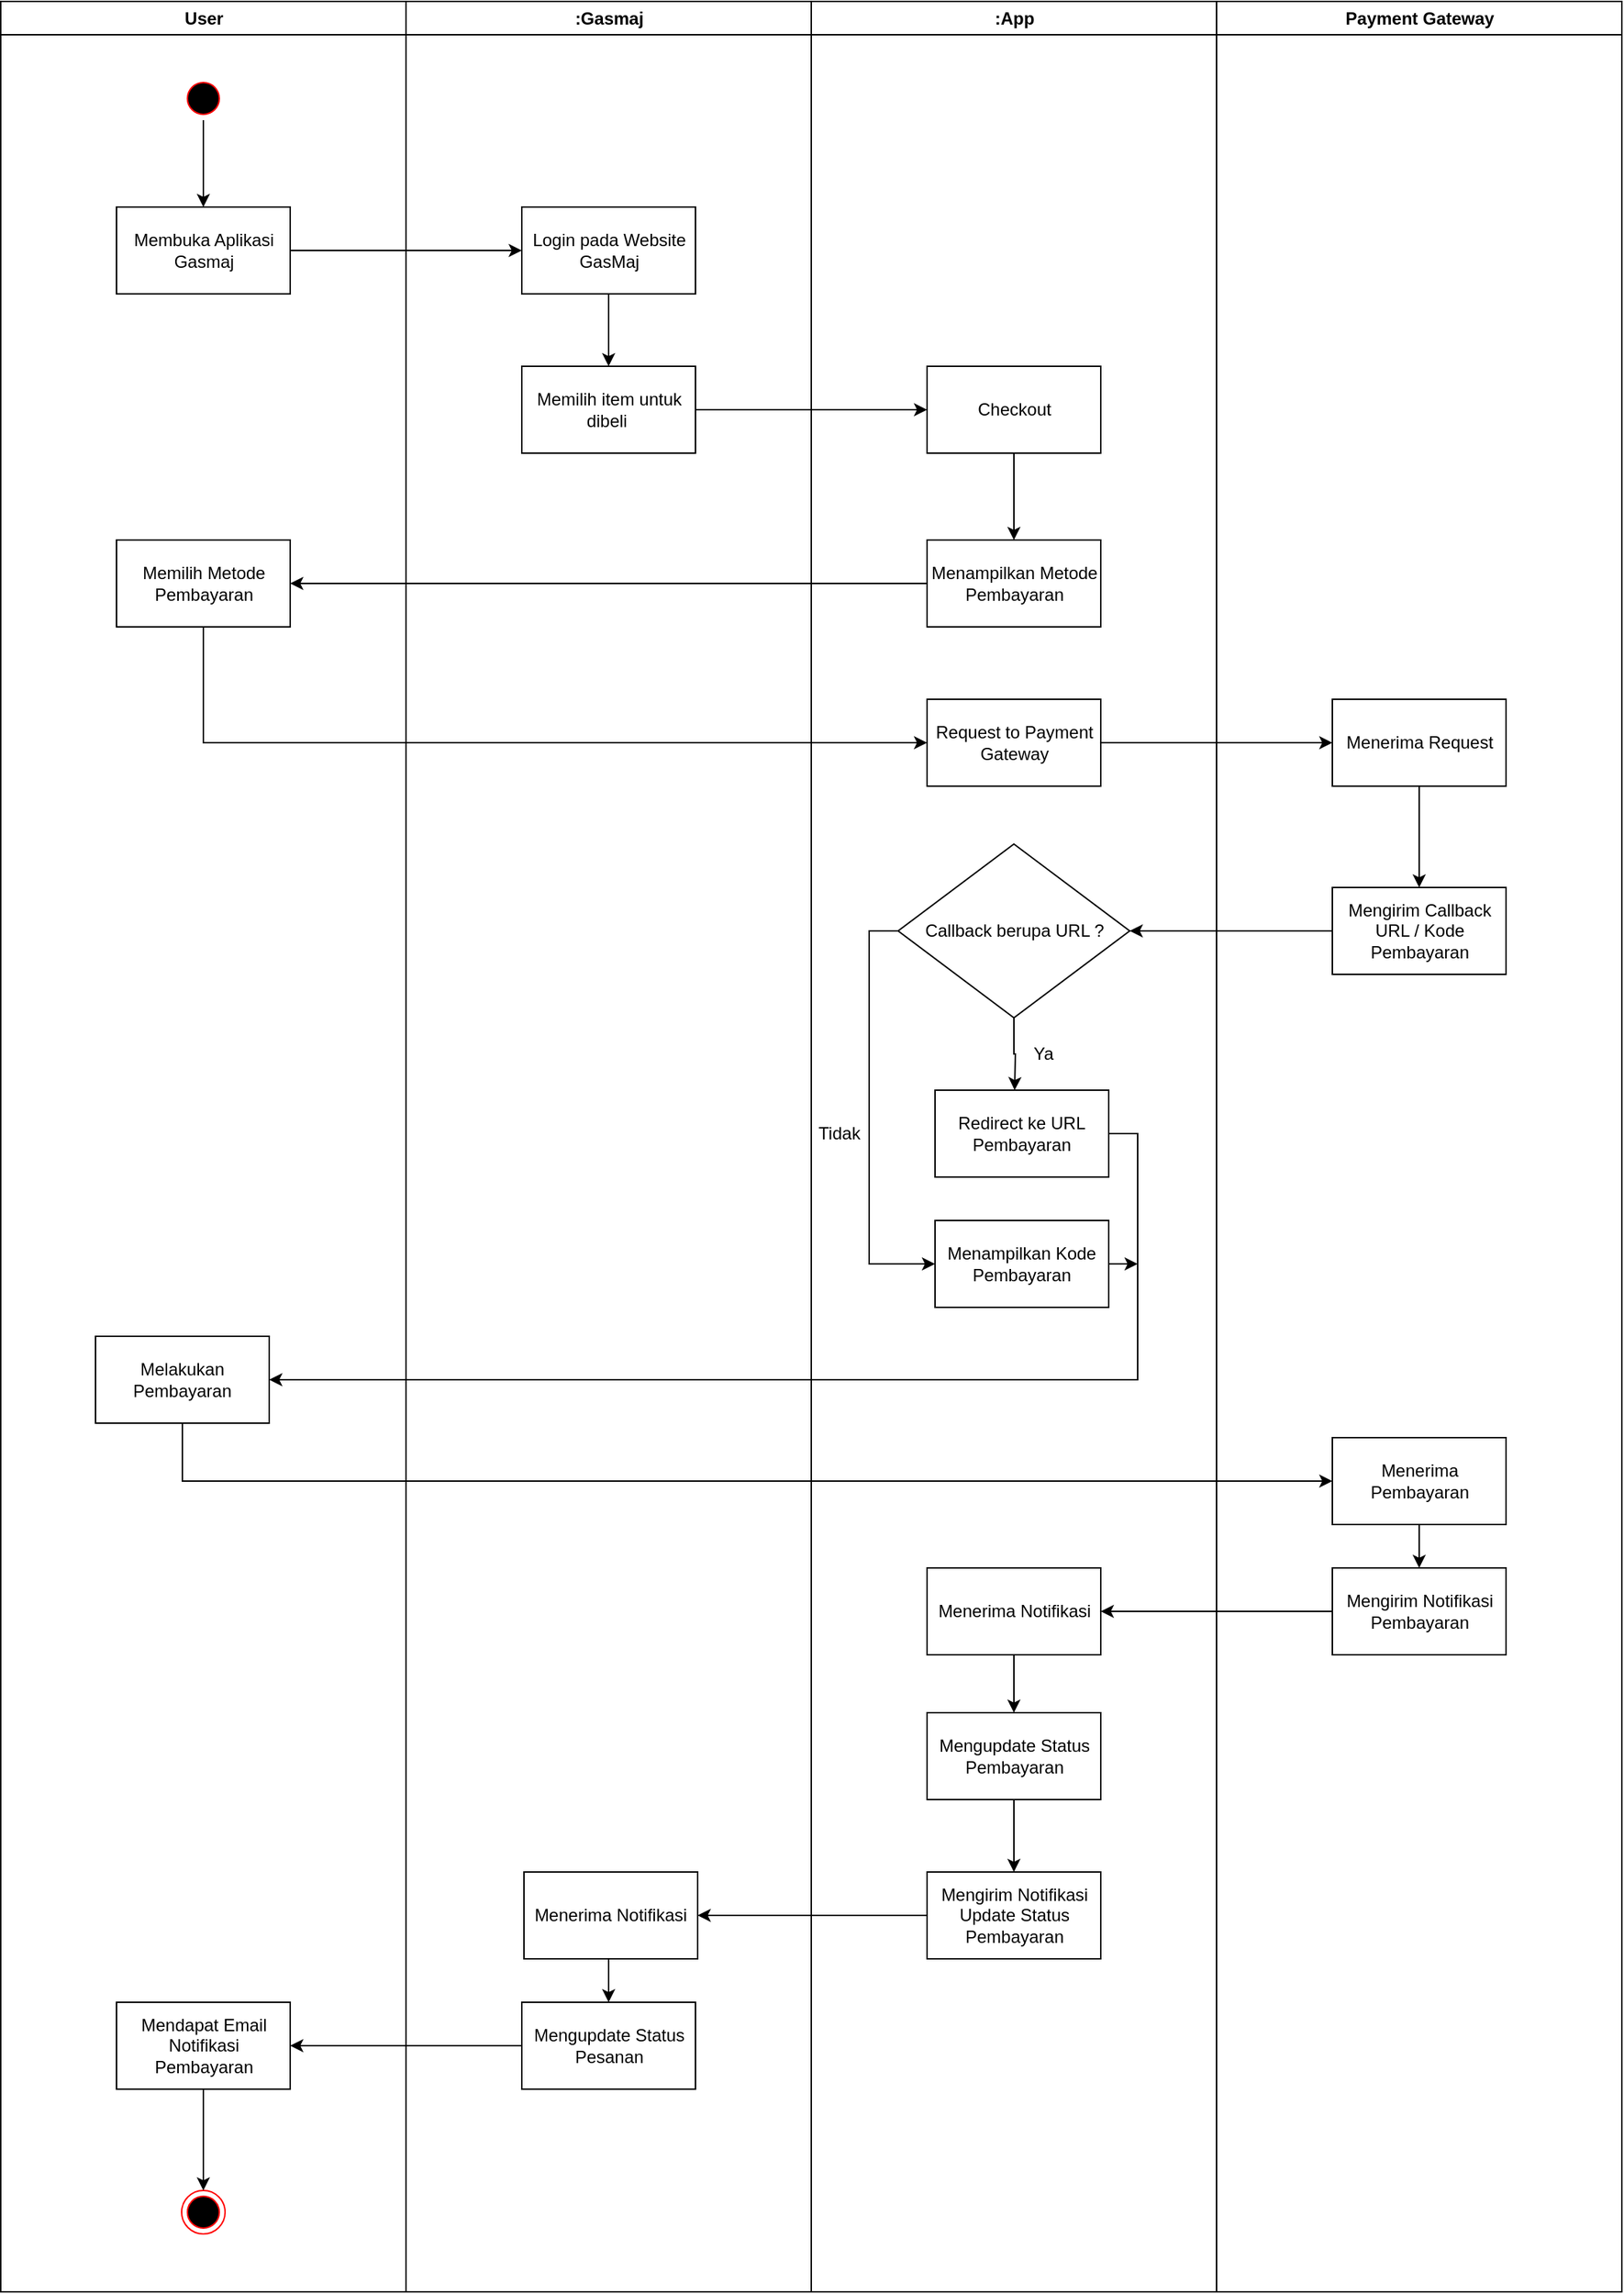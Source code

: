 <mxfile version="21.5.0" type="device">
  <diagram id="vlqPjLjEMSHDjzIxNdZP" name="Page-1">
    <mxGraphModel dx="954" dy="534" grid="1" gridSize="10" guides="1" tooltips="1" connect="1" arrows="1" fold="1" page="1" pageScale="1" pageWidth="850" pageHeight="1100" math="0" shadow="0">
      <root>
        <mxCell id="0" />
        <mxCell id="1" parent="0" />
        <mxCell id="-_LstrtngAN215C4nDMc-10" value="User" style="swimlane;whiteSpace=wrap;movable=1;resizable=1;rotatable=1;deletable=1;editable=1;connectable=1;resizeHeight=1;resizeWidth=1;" parent="1" vertex="1">
          <mxGeometry x="164.5" y="128" width="280" height="1582" as="geometry">
            <mxRectangle x="164.5" y="128" width="200" height="30" as="alternateBounds" />
          </mxGeometry>
        </mxCell>
        <mxCell id="-_LstrtngAN215C4nDMc-22" style="edgeStyle=orthogonalEdgeStyle;rounded=0;orthogonalLoop=1;jettySize=auto;html=1;exitX=0.5;exitY=1;exitDx=0;exitDy=0;entryX=0.5;entryY=0;entryDx=0;entryDy=0;" parent="-_LstrtngAN215C4nDMc-10" source="-_LstrtngAN215C4nDMc-12" target="-_LstrtngAN215C4nDMc-19" edge="1">
          <mxGeometry relative="1" as="geometry" />
        </mxCell>
        <mxCell id="-_LstrtngAN215C4nDMc-12" value="" style="ellipse;shape=startState;fillColor=#000000;strokeColor=#ff0000;" parent="-_LstrtngAN215C4nDMc-10" vertex="1">
          <mxGeometry x="125" y="52" width="30" height="30" as="geometry" />
        </mxCell>
        <mxCell id="-_LstrtngAN215C4nDMc-19" value="Membuka Aplikasi Gasmaj" style="rounded=0;whiteSpace=wrap;html=1;" parent="-_LstrtngAN215C4nDMc-10" vertex="1">
          <mxGeometry x="80" y="142" width="120" height="60" as="geometry" />
        </mxCell>
        <mxCell id="Nl3Bn_BwVV1WLRQFOsHl-11" value="Memilih Metode Pembayaran" style="rounded=0;whiteSpace=wrap;html=1;" parent="-_LstrtngAN215C4nDMc-10" vertex="1">
          <mxGeometry x="80" y="372" width="120" height="60" as="geometry" />
        </mxCell>
        <mxCell id="Nl3Bn_BwVV1WLRQFOsHl-31" value="Melakukan Pembayaran" style="rounded=0;whiteSpace=wrap;html=1;" parent="-_LstrtngAN215C4nDMc-10" vertex="1">
          <mxGeometry x="65.5" y="922" width="120" height="60" as="geometry" />
        </mxCell>
        <mxCell id="-_LstrtngAN215C4nDMc-21" value="" style="ellipse;shape=endState;fillColor=#000000;strokeColor=#ff0000" parent="-_LstrtngAN215C4nDMc-10" vertex="1">
          <mxGeometry x="125" y="1512" width="30" height="30" as="geometry" />
        </mxCell>
        <mxCell id="Nl3Bn_BwVV1WLRQFOsHl-52" value="Mendapat Email Notifikasi Pembayaran" style="rounded=0;whiteSpace=wrap;html=1;" parent="-_LstrtngAN215C4nDMc-10" vertex="1">
          <mxGeometry x="80" y="1382" width="120" height="60" as="geometry" />
        </mxCell>
        <mxCell id="-_LstrtngAN215C4nDMc-15" value=":Gasmaj" style="swimlane;whiteSpace=wrap;movable=1;resizable=1;rotatable=1;deletable=1;editable=1;connectable=1;" parent="1" vertex="1">
          <mxGeometry x="444.5" y="128" width="280" height="1582" as="geometry" />
        </mxCell>
        <mxCell id="Nl3Bn_BwVV1WLRQFOsHl-6" style="edgeStyle=orthogonalEdgeStyle;rounded=0;orthogonalLoop=1;jettySize=auto;html=1;exitX=0.5;exitY=1;exitDx=0;exitDy=0;" parent="-_LstrtngAN215C4nDMc-15" source="-_LstrtngAN215C4nDMc-27" target="-_LstrtngAN215C4nDMc-26" edge="1">
          <mxGeometry relative="1" as="geometry" />
        </mxCell>
        <mxCell id="-_LstrtngAN215C4nDMc-27" value="Login pada Website GasMaj" style="rounded=0;whiteSpace=wrap;html=1;" parent="-_LstrtngAN215C4nDMc-15" vertex="1">
          <mxGeometry x="80" y="142" width="120" height="60" as="geometry" />
        </mxCell>
        <mxCell id="-_LstrtngAN215C4nDMc-26" value="Memilih item untuk dibeli&amp;nbsp;" style="rounded=0;whiteSpace=wrap;html=1;" parent="-_LstrtngAN215C4nDMc-15" vertex="1">
          <mxGeometry x="80" y="252" width="120" height="60" as="geometry" />
        </mxCell>
        <mxCell id="Nl3Bn_BwVV1WLRQFOsHl-50" style="edgeStyle=orthogonalEdgeStyle;rounded=0;orthogonalLoop=1;jettySize=auto;html=1;exitX=0.5;exitY=1;exitDx=0;exitDy=0;entryX=0.5;entryY=0;entryDx=0;entryDy=0;" parent="-_LstrtngAN215C4nDMc-15" source="Nl3Bn_BwVV1WLRQFOsHl-42" target="Nl3Bn_BwVV1WLRQFOsHl-49" edge="1">
          <mxGeometry relative="1" as="geometry" />
        </mxCell>
        <mxCell id="Nl3Bn_BwVV1WLRQFOsHl-42" value="Menerima Notifikasi" style="rounded=0;whiteSpace=wrap;html=1;" parent="-_LstrtngAN215C4nDMc-15" vertex="1">
          <mxGeometry x="81.5" y="1292" width="120" height="60" as="geometry" />
        </mxCell>
        <mxCell id="Nl3Bn_BwVV1WLRQFOsHl-49" value="Mengupdate Status Pesanan" style="rounded=0;whiteSpace=wrap;html=1;" parent="-_LstrtngAN215C4nDMc-15" vertex="1">
          <mxGeometry x="80" y="1382" width="120" height="60" as="geometry" />
        </mxCell>
        <mxCell id="-_LstrtngAN215C4nDMc-17" value=":App" style="swimlane;whiteSpace=wrap;movable=1;resizable=1;rotatable=1;deletable=1;editable=1;connectable=1;" parent="1" vertex="1">
          <mxGeometry x="724.5" y="128" width="280" height="1582" as="geometry" />
        </mxCell>
        <mxCell id="Nl3Bn_BwVV1WLRQFOsHl-10" style="edgeStyle=orthogonalEdgeStyle;rounded=0;orthogonalLoop=1;jettySize=auto;html=1;exitX=0.5;exitY=1;exitDx=0;exitDy=0;entryX=0.5;entryY=0;entryDx=0;entryDy=0;" parent="-_LstrtngAN215C4nDMc-17" source="Nl3Bn_BwVV1WLRQFOsHl-8" target="Nl3Bn_BwVV1WLRQFOsHl-9" edge="1">
          <mxGeometry relative="1" as="geometry" />
        </mxCell>
        <mxCell id="Nl3Bn_BwVV1WLRQFOsHl-8" value="Checkout" style="rounded=0;whiteSpace=wrap;html=1;" parent="-_LstrtngAN215C4nDMc-17" vertex="1">
          <mxGeometry x="80" y="252" width="120" height="60" as="geometry" />
        </mxCell>
        <mxCell id="Nl3Bn_BwVV1WLRQFOsHl-9" value="Menampilkan Metode Pembayaran" style="rounded=0;whiteSpace=wrap;html=1;" parent="-_LstrtngAN215C4nDMc-17" vertex="1">
          <mxGeometry x="80" y="372" width="120" height="60" as="geometry" />
        </mxCell>
        <mxCell id="Nl3Bn_BwVV1WLRQFOsHl-13" value="Request to Payment Gateway" style="rounded=0;whiteSpace=wrap;html=1;" parent="-_LstrtngAN215C4nDMc-17" vertex="1">
          <mxGeometry x="80" y="482" width="120" height="60" as="geometry" />
        </mxCell>
        <mxCell id="Nl3Bn_BwVV1WLRQFOsHl-23" style="edgeStyle=orthogonalEdgeStyle;rounded=0;orthogonalLoop=1;jettySize=auto;html=1;exitX=0;exitY=0.5;exitDx=0;exitDy=0;entryX=0;entryY=0.5;entryDx=0;entryDy=0;" parent="-_LstrtngAN215C4nDMc-17" source="Nl3Bn_BwVV1WLRQFOsHl-20" target="Nl3Bn_BwVV1WLRQFOsHl-22" edge="1">
          <mxGeometry relative="1" as="geometry" />
        </mxCell>
        <mxCell id="Nl3Bn_BwVV1WLRQFOsHl-20" value="Callback berupa URL ?" style="rhombus;whiteSpace=wrap;html=1;" parent="-_LstrtngAN215C4nDMc-17" vertex="1">
          <mxGeometry x="60" y="582" width="160" height="120" as="geometry" />
        </mxCell>
        <mxCell id="Nl3Bn_BwVV1WLRQFOsHl-22" value="Menampilkan Kode Pembayaran" style="rounded=0;whiteSpace=wrap;html=1;" parent="-_LstrtngAN215C4nDMc-17" vertex="1">
          <mxGeometry x="85.5" y="842" width="120" height="60" as="geometry" />
        </mxCell>
        <mxCell id="Nl3Bn_BwVV1WLRQFOsHl-28" value="Redirect ke URL Pembayaran" style="rounded=0;whiteSpace=wrap;html=1;" parent="-_LstrtngAN215C4nDMc-17" vertex="1">
          <mxGeometry x="85.5" y="752" width="120" height="60" as="geometry" />
        </mxCell>
        <mxCell id="Nl3Bn_BwVV1WLRQFOsHl-45" style="edgeStyle=orthogonalEdgeStyle;rounded=0;orthogonalLoop=1;jettySize=auto;html=1;exitX=0.5;exitY=1;exitDx=0;exitDy=0;entryX=0.5;entryY=0;entryDx=0;entryDy=0;" parent="-_LstrtngAN215C4nDMc-17" source="Nl3Bn_BwVV1WLRQFOsHl-35" target="Nl3Bn_BwVV1WLRQFOsHl-43" edge="1">
          <mxGeometry relative="1" as="geometry" />
        </mxCell>
        <mxCell id="Nl3Bn_BwVV1WLRQFOsHl-35" value="Menerima Notifikasi" style="rounded=0;whiteSpace=wrap;html=1;" parent="-_LstrtngAN215C4nDMc-17" vertex="1">
          <mxGeometry x="80" y="1082" width="120" height="60" as="geometry" />
        </mxCell>
        <mxCell id="Nl3Bn_BwVV1WLRQFOsHl-46" style="edgeStyle=orthogonalEdgeStyle;rounded=0;orthogonalLoop=1;jettySize=auto;html=1;exitX=0.5;exitY=1;exitDx=0;exitDy=0;entryX=0.5;entryY=0;entryDx=0;entryDy=0;" parent="-_LstrtngAN215C4nDMc-17" source="Nl3Bn_BwVV1WLRQFOsHl-43" target="Nl3Bn_BwVV1WLRQFOsHl-44" edge="1">
          <mxGeometry relative="1" as="geometry" />
        </mxCell>
        <mxCell id="Nl3Bn_BwVV1WLRQFOsHl-43" value="Mengupdate Status Pembayaran" style="rounded=0;whiteSpace=wrap;html=1;" parent="-_LstrtngAN215C4nDMc-17" vertex="1">
          <mxGeometry x="80" y="1182" width="120" height="60" as="geometry" />
        </mxCell>
        <mxCell id="Nl3Bn_BwVV1WLRQFOsHl-44" value="Mengirim Notifikasi Update Status Pembayaran" style="rounded=0;whiteSpace=wrap;html=1;" parent="-_LstrtngAN215C4nDMc-17" vertex="1">
          <mxGeometry x="80" y="1292" width="120" height="60" as="geometry" />
        </mxCell>
        <mxCell id="Nl3Bn_BwVV1WLRQFOsHl-56" value="Ya" style="text;html=1;strokeColor=none;fillColor=none;align=center;verticalAlign=middle;whiteSpace=wrap;rounded=0;" parent="-_LstrtngAN215C4nDMc-17" vertex="1">
          <mxGeometry x="130.5" y="712" width="60" height="30" as="geometry" />
        </mxCell>
        <mxCell id="Nl3Bn_BwVV1WLRQFOsHl-57" value="Tidak" style="text;html=1;strokeColor=none;fillColor=none;align=center;verticalAlign=middle;whiteSpace=wrap;rounded=0;" parent="-_LstrtngAN215C4nDMc-17" vertex="1">
          <mxGeometry x="-10.5" y="767" width="60" height="30" as="geometry" />
        </mxCell>
        <mxCell id="-_LstrtngAN215C4nDMc-45" style="edgeStyle=orthogonalEdgeStyle;rounded=0;orthogonalLoop=1;jettySize=auto;html=1;exitX=1;exitY=0.5;exitDx=0;exitDy=0;entryX=0;entryY=0.5;entryDx=0;entryDy=0;" parent="1" source="-_LstrtngAN215C4nDMc-19" target="-_LstrtngAN215C4nDMc-27" edge="1">
          <mxGeometry relative="1" as="geometry" />
        </mxCell>
        <mxCell id="Nl3Bn_BwVV1WLRQFOsHl-1" value="Payment Gateway" style="swimlane;whiteSpace=wrap;movable=1;resizable=1;rotatable=1;deletable=1;editable=1;connectable=1;" parent="1" vertex="1">
          <mxGeometry x="1004.5" y="128" width="280" height="1582" as="geometry" />
        </mxCell>
        <mxCell id="Nl3Bn_BwVV1WLRQFOsHl-17" style="edgeStyle=orthogonalEdgeStyle;rounded=0;orthogonalLoop=1;jettySize=auto;html=1;exitX=0.5;exitY=1;exitDx=0;exitDy=0;entryX=0.5;entryY=0;entryDx=0;entryDy=0;" parent="Nl3Bn_BwVV1WLRQFOsHl-1" source="Nl3Bn_BwVV1WLRQFOsHl-3" target="Nl3Bn_BwVV1WLRQFOsHl-16" edge="1">
          <mxGeometry relative="1" as="geometry" />
        </mxCell>
        <mxCell id="Nl3Bn_BwVV1WLRQFOsHl-3" value="Menerima Request" style="rounded=0;whiteSpace=wrap;html=1;" parent="Nl3Bn_BwVV1WLRQFOsHl-1" vertex="1">
          <mxGeometry x="80" y="482" width="120" height="60" as="geometry" />
        </mxCell>
        <mxCell id="Nl3Bn_BwVV1WLRQFOsHl-16" value="Mengirim Callback URL / Kode Pembayaran" style="rounded=0;whiteSpace=wrap;html=1;" parent="Nl3Bn_BwVV1WLRQFOsHl-1" vertex="1">
          <mxGeometry x="80" y="612" width="120" height="60" as="geometry" />
        </mxCell>
        <mxCell id="Nl3Bn_BwVV1WLRQFOsHl-38" style="edgeStyle=orthogonalEdgeStyle;rounded=0;orthogonalLoop=1;jettySize=auto;html=1;exitX=0.5;exitY=1;exitDx=0;exitDy=0;entryX=0.5;entryY=0;entryDx=0;entryDy=0;" parent="Nl3Bn_BwVV1WLRQFOsHl-1" source="Nl3Bn_BwVV1WLRQFOsHl-33" target="Nl3Bn_BwVV1WLRQFOsHl-37" edge="1">
          <mxGeometry relative="1" as="geometry" />
        </mxCell>
        <mxCell id="Nl3Bn_BwVV1WLRQFOsHl-33" value="Menerima Pembayaran" style="rounded=0;whiteSpace=wrap;html=1;" parent="Nl3Bn_BwVV1WLRQFOsHl-1" vertex="1">
          <mxGeometry x="80" y="992" width="120" height="60" as="geometry" />
        </mxCell>
        <mxCell id="Nl3Bn_BwVV1WLRQFOsHl-37" value="Mengirim Notifikasi Pembayaran" style="rounded=0;whiteSpace=wrap;html=1;" parent="Nl3Bn_BwVV1WLRQFOsHl-1" vertex="1">
          <mxGeometry x="80" y="1082" width="120" height="60" as="geometry" />
        </mxCell>
        <mxCell id="Nl3Bn_BwVV1WLRQFOsHl-7" style="edgeStyle=orthogonalEdgeStyle;rounded=0;orthogonalLoop=1;jettySize=auto;html=1;exitX=1;exitY=0.5;exitDx=0;exitDy=0;entryX=0;entryY=0.5;entryDx=0;entryDy=0;" parent="1" source="-_LstrtngAN215C4nDMc-26" target="Nl3Bn_BwVV1WLRQFOsHl-8" edge="1">
          <mxGeometry relative="1" as="geometry">
            <mxPoint x="790" y="409.579" as="targetPoint" />
          </mxGeometry>
        </mxCell>
        <mxCell id="Nl3Bn_BwVV1WLRQFOsHl-12" style="edgeStyle=orthogonalEdgeStyle;rounded=0;orthogonalLoop=1;jettySize=auto;html=1;exitX=0;exitY=0.5;exitDx=0;exitDy=0;entryX=1;entryY=0.5;entryDx=0;entryDy=0;" parent="1" source="Nl3Bn_BwVV1WLRQFOsHl-9" target="Nl3Bn_BwVV1WLRQFOsHl-11" edge="1">
          <mxGeometry relative="1" as="geometry" />
        </mxCell>
        <mxCell id="Nl3Bn_BwVV1WLRQFOsHl-14" style="edgeStyle=orthogonalEdgeStyle;rounded=0;orthogonalLoop=1;jettySize=auto;html=1;exitX=0.5;exitY=1;exitDx=0;exitDy=0;entryX=0;entryY=0.5;entryDx=0;entryDy=0;" parent="1" source="Nl3Bn_BwVV1WLRQFOsHl-11" target="Nl3Bn_BwVV1WLRQFOsHl-13" edge="1">
          <mxGeometry relative="1" as="geometry" />
        </mxCell>
        <mxCell id="Nl3Bn_BwVV1WLRQFOsHl-15" style="edgeStyle=orthogonalEdgeStyle;rounded=0;orthogonalLoop=1;jettySize=auto;html=1;exitX=1;exitY=0.5;exitDx=0;exitDy=0;entryX=0;entryY=0.5;entryDx=0;entryDy=0;" parent="1" source="Nl3Bn_BwVV1WLRQFOsHl-13" target="Nl3Bn_BwVV1WLRQFOsHl-3" edge="1">
          <mxGeometry relative="1" as="geometry" />
        </mxCell>
        <mxCell id="Nl3Bn_BwVV1WLRQFOsHl-24" style="edgeStyle=orthogonalEdgeStyle;rounded=0;orthogonalLoop=1;jettySize=auto;html=1;exitX=0;exitY=0.5;exitDx=0;exitDy=0;entryX=1;entryY=0.5;entryDx=0;entryDy=0;" parent="1" source="Nl3Bn_BwVV1WLRQFOsHl-16" target="Nl3Bn_BwVV1WLRQFOsHl-20" edge="1">
          <mxGeometry relative="1" as="geometry" />
        </mxCell>
        <mxCell id="Nl3Bn_BwVV1WLRQFOsHl-27" style="edgeStyle=orthogonalEdgeStyle;rounded=0;orthogonalLoop=1;jettySize=auto;html=1;exitX=0.5;exitY=1;exitDx=0;exitDy=0;" parent="1" source="Nl3Bn_BwVV1WLRQFOsHl-20" edge="1">
          <mxGeometry relative="1" as="geometry">
            <mxPoint x="865" y="880" as="targetPoint" />
          </mxGeometry>
        </mxCell>
        <mxCell id="Nl3Bn_BwVV1WLRQFOsHl-30" style="edgeStyle=orthogonalEdgeStyle;rounded=0;orthogonalLoop=1;jettySize=auto;html=1;exitX=1;exitY=0.5;exitDx=0;exitDy=0;entryX=1;entryY=0.5;entryDx=0;entryDy=0;" parent="1" source="Nl3Bn_BwVV1WLRQFOsHl-28" target="Nl3Bn_BwVV1WLRQFOsHl-31" edge="1">
          <mxGeometry relative="1" as="geometry">
            <mxPoint x="960" y="1151.25" as="targetPoint" />
          </mxGeometry>
        </mxCell>
        <mxCell id="Nl3Bn_BwVV1WLRQFOsHl-32" style="edgeStyle=orthogonalEdgeStyle;rounded=0;orthogonalLoop=1;jettySize=auto;html=1;exitX=1;exitY=0.5;exitDx=0;exitDy=0;" parent="1" source="Nl3Bn_BwVV1WLRQFOsHl-22" edge="1">
          <mxGeometry relative="1" as="geometry">
            <mxPoint x="950" y="999.5" as="targetPoint" />
          </mxGeometry>
        </mxCell>
        <mxCell id="Nl3Bn_BwVV1WLRQFOsHl-34" style="edgeStyle=orthogonalEdgeStyle;rounded=0;orthogonalLoop=1;jettySize=auto;html=1;exitX=0.5;exitY=1;exitDx=0;exitDy=0;entryX=0;entryY=0.5;entryDx=0;entryDy=0;" parent="1" source="Nl3Bn_BwVV1WLRQFOsHl-31" target="Nl3Bn_BwVV1WLRQFOsHl-33" edge="1">
          <mxGeometry relative="1" as="geometry" />
        </mxCell>
        <mxCell id="Nl3Bn_BwVV1WLRQFOsHl-39" style="edgeStyle=orthogonalEdgeStyle;rounded=0;orthogonalLoop=1;jettySize=auto;html=1;exitX=0;exitY=0.5;exitDx=0;exitDy=0;entryX=1;entryY=0.5;entryDx=0;entryDy=0;" parent="1" source="Nl3Bn_BwVV1WLRQFOsHl-37" target="Nl3Bn_BwVV1WLRQFOsHl-35" edge="1">
          <mxGeometry relative="1" as="geometry" />
        </mxCell>
        <mxCell id="Nl3Bn_BwVV1WLRQFOsHl-48" style="edgeStyle=orthogonalEdgeStyle;rounded=0;orthogonalLoop=1;jettySize=auto;html=1;exitX=0;exitY=0.5;exitDx=0;exitDy=0;entryX=1;entryY=0.5;entryDx=0;entryDy=0;" parent="1" source="Nl3Bn_BwVV1WLRQFOsHl-44" target="Nl3Bn_BwVV1WLRQFOsHl-42" edge="1">
          <mxGeometry relative="1" as="geometry" />
        </mxCell>
        <mxCell id="Nl3Bn_BwVV1WLRQFOsHl-53" style="edgeStyle=orthogonalEdgeStyle;rounded=0;orthogonalLoop=1;jettySize=auto;html=1;exitX=0;exitY=0.5;exitDx=0;exitDy=0;entryX=1;entryY=0.5;entryDx=0;entryDy=0;" parent="1" source="Nl3Bn_BwVV1WLRQFOsHl-49" target="Nl3Bn_BwVV1WLRQFOsHl-52" edge="1">
          <mxGeometry relative="1" as="geometry" />
        </mxCell>
        <mxCell id="Nl3Bn_BwVV1WLRQFOsHl-54" style="edgeStyle=orthogonalEdgeStyle;rounded=0;orthogonalLoop=1;jettySize=auto;html=1;exitX=0.5;exitY=1;exitDx=0;exitDy=0;" parent="1" source="Nl3Bn_BwVV1WLRQFOsHl-52" edge="1">
          <mxGeometry relative="1" as="geometry">
            <mxPoint x="304.5" y="1640" as="targetPoint" />
          </mxGeometry>
        </mxCell>
      </root>
    </mxGraphModel>
  </diagram>
</mxfile>
